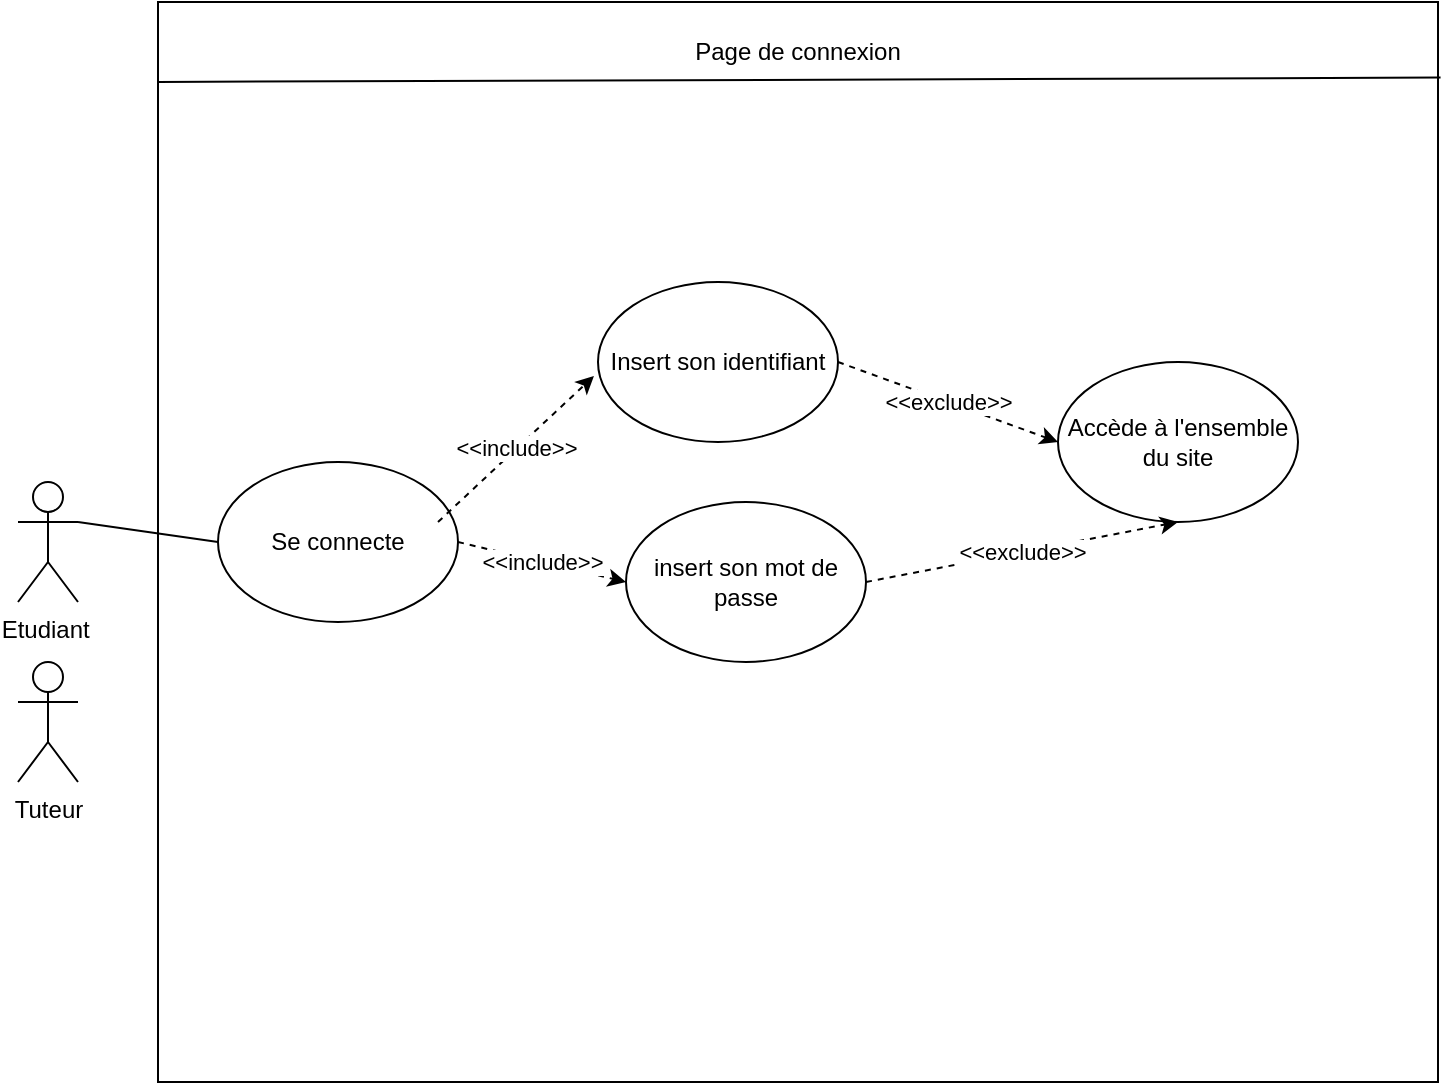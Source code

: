<mxfile>
    <diagram id="YKNdIRhI_GuNgM0M0hpx" name="Page-1">
        <mxGraphModel dx="1118" dy="782" grid="1" gridSize="10" guides="1" tooltips="1" connect="1" arrows="1" fold="1" page="1" pageScale="1" pageWidth="827" pageHeight="1169" math="0" shadow="0">
            <root>
                <mxCell id="0"/>
                <mxCell id="1" parent="0"/>
                <mxCell id="2" value="Etudiant&amp;nbsp;" style="shape=umlActor;verticalLabelPosition=bottom;verticalAlign=top;html=1;outlineConnect=0;" parent="1" vertex="1">
                    <mxGeometry x="50" y="280" width="30" height="60" as="geometry"/>
                </mxCell>
                <mxCell id="3" value="" style="rounded=0;whiteSpace=wrap;html=1;" parent="1" vertex="1">
                    <mxGeometry x="120" y="40" width="640" height="540" as="geometry"/>
                </mxCell>
                <mxCell id="4" value="Se connecte" style="ellipse;whiteSpace=wrap;html=1;" parent="1" vertex="1">
                    <mxGeometry x="150" y="270" width="120" height="80" as="geometry"/>
                </mxCell>
                <mxCell id="7" value="" style="endArrow=none;html=1;exitX=1;exitY=0.333;exitDx=0;exitDy=0;exitPerimeter=0;entryX=0;entryY=0.5;entryDx=0;entryDy=0;" parent="1" source="2" target="4" edge="1">
                    <mxGeometry width="50" height="50" relative="1" as="geometry">
                        <mxPoint x="390" y="430" as="sourcePoint"/>
                        <mxPoint x="440" y="380" as="targetPoint"/>
                    </mxGeometry>
                </mxCell>
                <mxCell id="9" value="Insert son identifiant" style="ellipse;whiteSpace=wrap;html=1;" parent="1" vertex="1">
                    <mxGeometry x="340" y="180" width="120" height="80" as="geometry"/>
                </mxCell>
                <mxCell id="10" value="insert son mot de passe" style="ellipse;whiteSpace=wrap;html=1;" parent="1" vertex="1">
                    <mxGeometry x="354" y="290" width="120" height="80" as="geometry"/>
                </mxCell>
                <mxCell id="11" value="&amp;lt;&amp;lt;include&amp;gt;&amp;gt;" style="endArrow=classic;html=1;dashed=1;entryX=-0.017;entryY=0.588;entryDx=0;entryDy=0;entryPerimeter=0;" parent="1" target="9" edge="1">
                    <mxGeometry width="50" height="50" relative="1" as="geometry">
                        <mxPoint x="260" y="300" as="sourcePoint"/>
                        <mxPoint x="300" y="260" as="targetPoint"/>
                    </mxGeometry>
                </mxCell>
                <mxCell id="12" value="&amp;lt;&amp;lt;include&amp;gt;&amp;gt;" style="endArrow=classic;html=1;dashed=1;entryX=0;entryY=0.5;entryDx=0;entryDy=0;" parent="1" target="10" edge="1">
                    <mxGeometry width="50" height="50" relative="1" as="geometry">
                        <mxPoint x="270" y="310" as="sourcePoint"/>
                        <mxPoint x="310" y="270" as="targetPoint"/>
                    </mxGeometry>
                </mxCell>
                <mxCell id="13" value="Accède à l'ensemble du site" style="ellipse;whiteSpace=wrap;html=1;" parent="1" vertex="1">
                    <mxGeometry x="570" y="220" width="120" height="80" as="geometry"/>
                </mxCell>
                <mxCell id="14" value="&amp;lt;&amp;lt;exclude&amp;gt;&amp;gt;" style="endArrow=classic;html=1;dashed=1;entryX=0;entryY=0.5;entryDx=0;entryDy=0;exitX=1;exitY=0.5;exitDx=0;exitDy=0;" parent="1" source="9" target="13" edge="1">
                    <mxGeometry width="50" height="50" relative="1" as="geometry">
                        <mxPoint x="490" y="202.96" as="sourcePoint"/>
                        <mxPoint x="567.96" y="130.0" as="targetPoint"/>
                    </mxGeometry>
                </mxCell>
                <mxCell id="15" value="&amp;lt;&amp;lt;exclude&amp;gt;&amp;gt;" style="endArrow=classic;html=1;dashed=1;entryX=0.5;entryY=1;entryDx=0;entryDy=0;exitX=1;exitY=0.5;exitDx=0;exitDy=0;" parent="1" source="10" target="13" edge="1">
                    <mxGeometry width="50" height="50" relative="1" as="geometry">
                        <mxPoint x="470" y="230" as="sourcePoint"/>
                        <mxPoint x="520" y="280" as="targetPoint"/>
                    </mxGeometry>
                </mxCell>
                <mxCell id="20" value="" style="endArrow=none;html=1;exitX=0;exitY=0.074;exitDx=0;exitDy=0;exitPerimeter=0;entryX=1.002;entryY=0.07;entryDx=0;entryDy=0;entryPerimeter=0;" parent="1" source="3" target="3" edge="1">
                    <mxGeometry width="50" height="50" relative="1" as="geometry">
                        <mxPoint x="180" y="150" as="sourcePoint"/>
                        <mxPoint x="230" y="100" as="targetPoint"/>
                    </mxGeometry>
                </mxCell>
                <mxCell id="21" value="Page de connexion" style="text;html=1;strokeColor=none;fillColor=none;align=center;verticalAlign=middle;whiteSpace=wrap;rounded=0;" parent="1" vertex="1">
                    <mxGeometry x="375" y="50" width="130" height="30" as="geometry"/>
                </mxCell>
                <mxCell id="22" value="Tuteur" style="shape=umlActor;verticalLabelPosition=bottom;verticalAlign=top;html=1;outlineConnect=0;" vertex="1" parent="1">
                    <mxGeometry x="50" y="370" width="30" height="60" as="geometry"/>
                </mxCell>
            </root>
        </mxGraphModel>
    </diagram>
</mxfile>